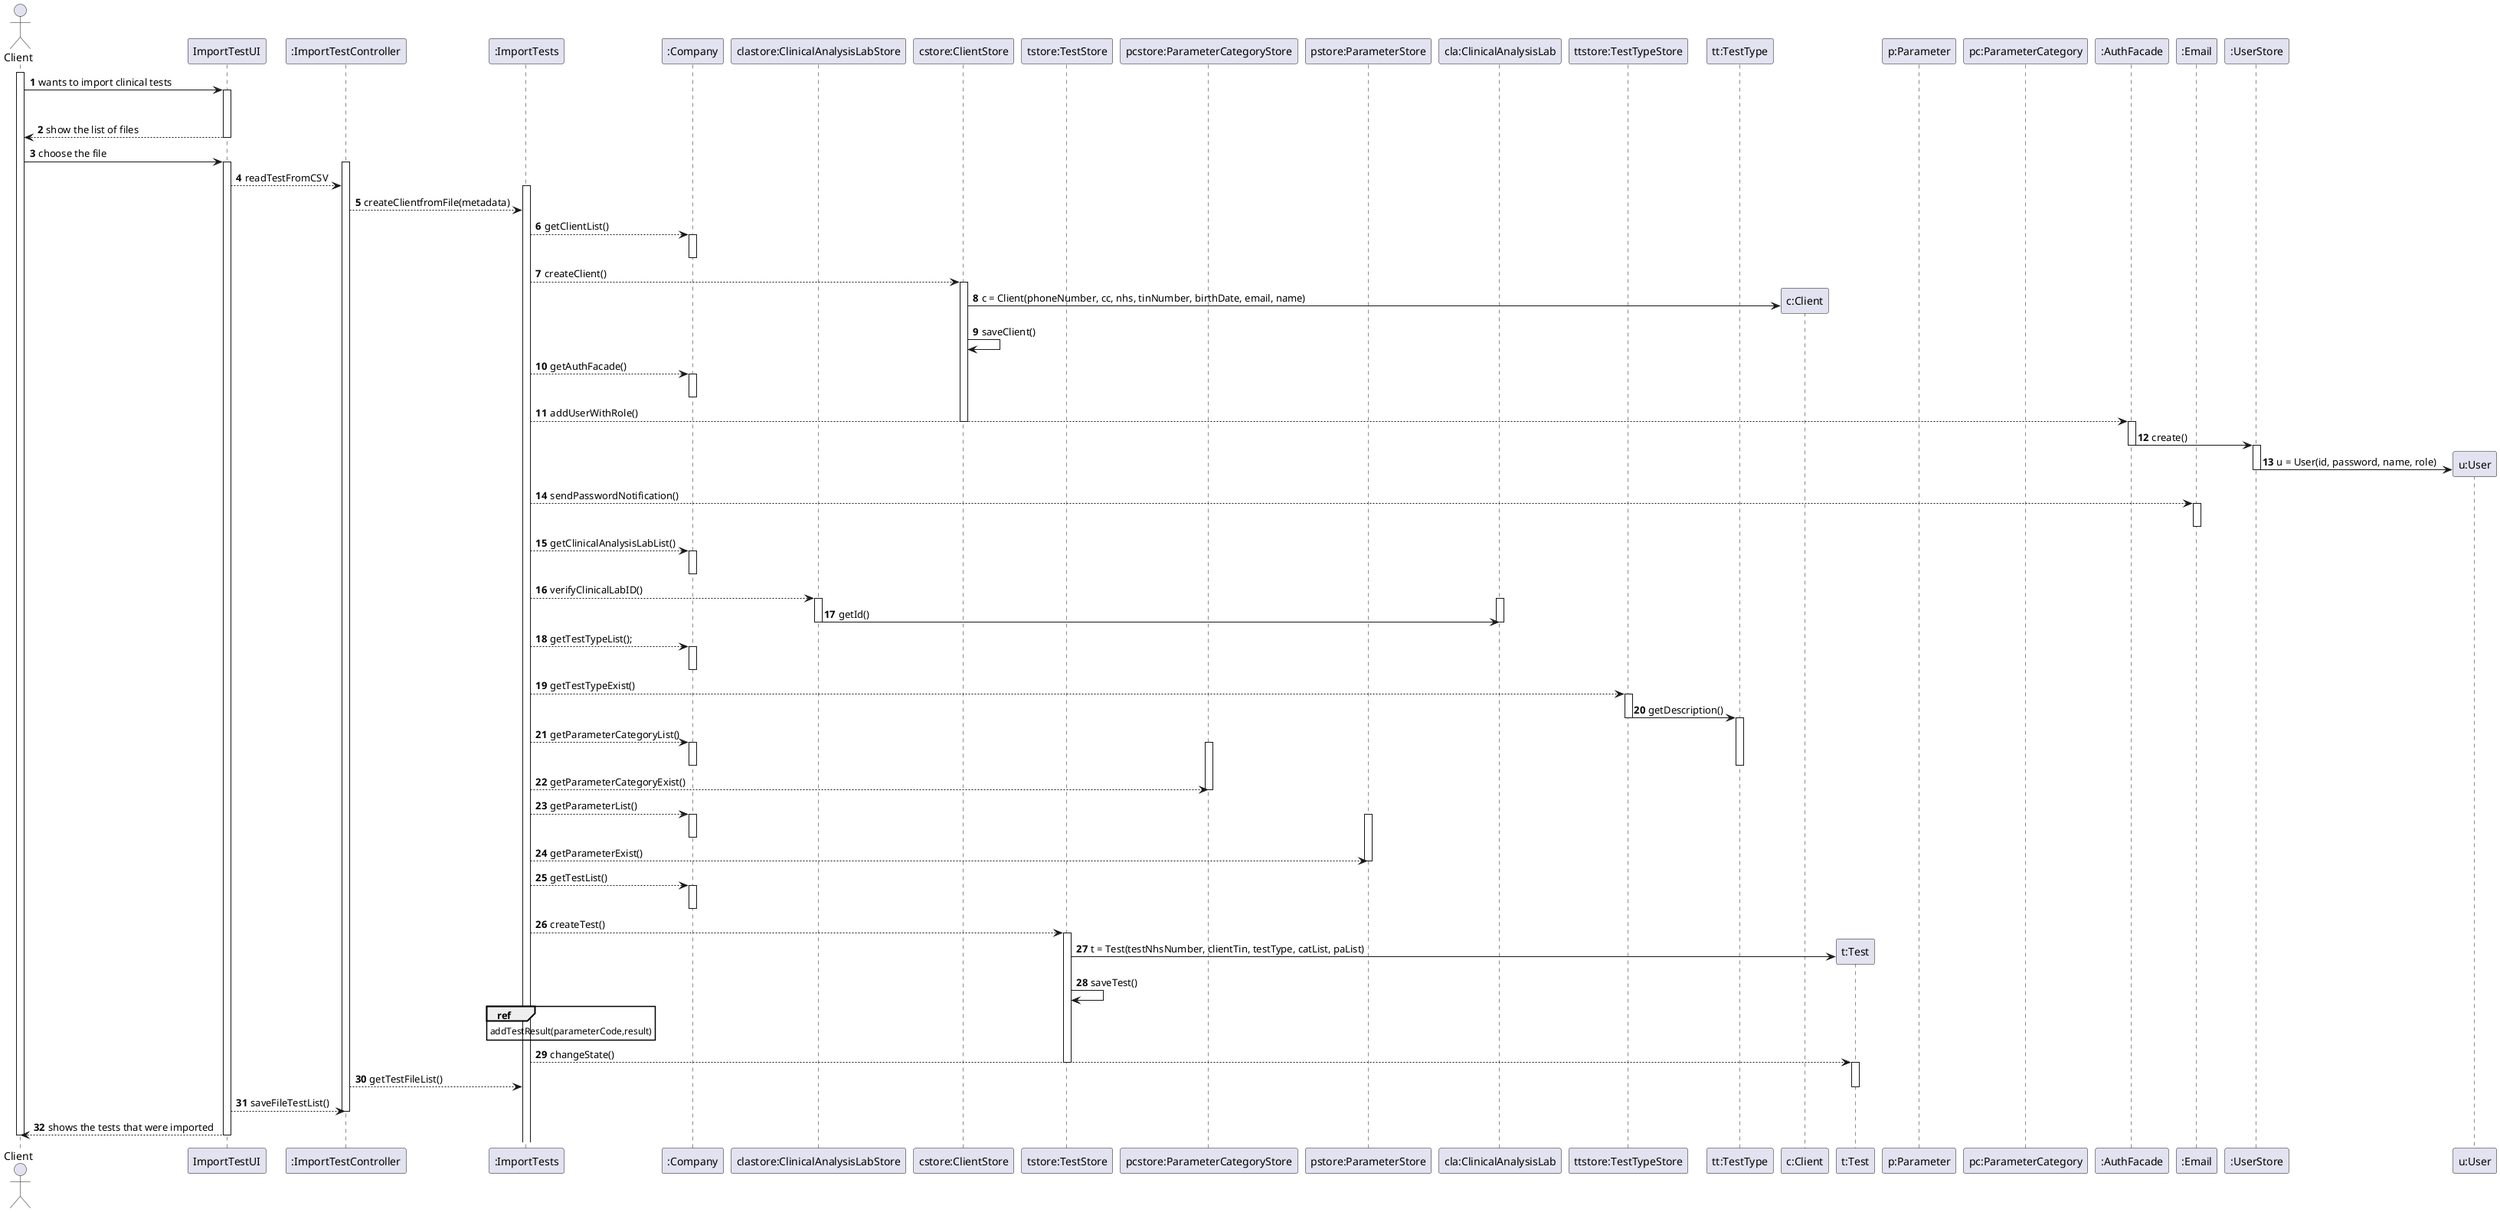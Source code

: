 @startuml
autonumber
actor Client as C
participant "ImportTestUI" as UI
participant ":ImportTestController" as CTRL
participant ":ImportTests" as Imp
participant ":Company" as company
participant "clastore:ClinicalAnalysisLabStore" as clastore
participant "cstore:ClientStore" as cstore
participant "tstore:TestStore" as tstore
participant "pcstore:ParameterCategoryStore" as pcstore
participant "pstore:ParameterStore" as pstore
participant "cla:ClinicalAnalysisLab" as cla
participant "ttstore:TestTypeStore" as ttstore
participant "tt:TestType" as tt
participant "c:Client" as c
participant "t:Test" as t
participant "p:Parameter" as p
participant "pc:ParameterCategory" as pc
participant ":AuthFacade" as Auth
participant ":Email" as Email
participant ":UserStore" as ustore
participant "u:User" as u





activate C
C -> UI: wants to import clinical tests
activate UI
deactivate CTRL
UI --> C: show the list of files
deactivate UI

C -> UI: choose the file
activate UI
activate CTRL
UI --> CTRL :readTestFromCSV

activate Imp
CTRL --> Imp: createClientfromFile(metadata)

Imp --> company:getClientList()
activate company
deactivate company

Imp --> cstore: createClient()
activate cstore
cstore -> c** : c = Client(phoneNumber, cc, nhs, tinNumber, birthDate, email, name)
cstore -> cstore: saveClient()

Imp --> company: getAuthFacade()
activate company
deactivate company
Imp --> Auth: addUserWithRole()
deactivate cstore
activate Auth
Auth -> ustore:create()
deactivate Auth
activate ustore
ustore -> u**: u = User(id, password, name, role)
deactivate ustore
Imp --> Email: sendPasswordNotification()
activate Email
deactivate Email

Imp --> company:getClinicalAnalysisLabList()
activate company
deactivate company
Imp --> clastore: verifyClinicalLabID()
activate clastore
activate cla
clastore -> cla: getId()
deactivate clastore
deactivate cla

Imp --> company: getTestTypeList();
activate company
deactivate company
Imp --> ttstore: getTestTypeExist()

activate ttstore
ttstore -> tt : getDescription()
deactivate ttstore
activate tt


Imp --> company:getParameterCategoryList()
activate company
deactivate tt

deactivate company
activate pcstore
Imp --> pcstore: getParameterCategoryExist()
deactivate pcstore

Imp --> company:getParameterList()
activate company
deactivate company
activate pstore
Imp --> pstore: getParameterExist()
deactivate pstore

Imp --> company:getTestList()
activate company
deactivate company
Imp --> tstore: createTest()
activate tstore
tstore -> t**: t = Test(testNhsNumber, clientTin, testType, catList, paList)
tstore -> tstore: saveTest()
ref over Imp: addTestResult(parameterCode,result)


Imp --> t:changeState()
deactivate tstore
activate t

CTRL --> Imp: getTestFileList()
deactivate t


UI --> CTRL :saveFileTestList()


deactivate CTRL


UI --> C: shows the tests that were imported
deactivate UI





deactivate UI
deactivate C
@enduml